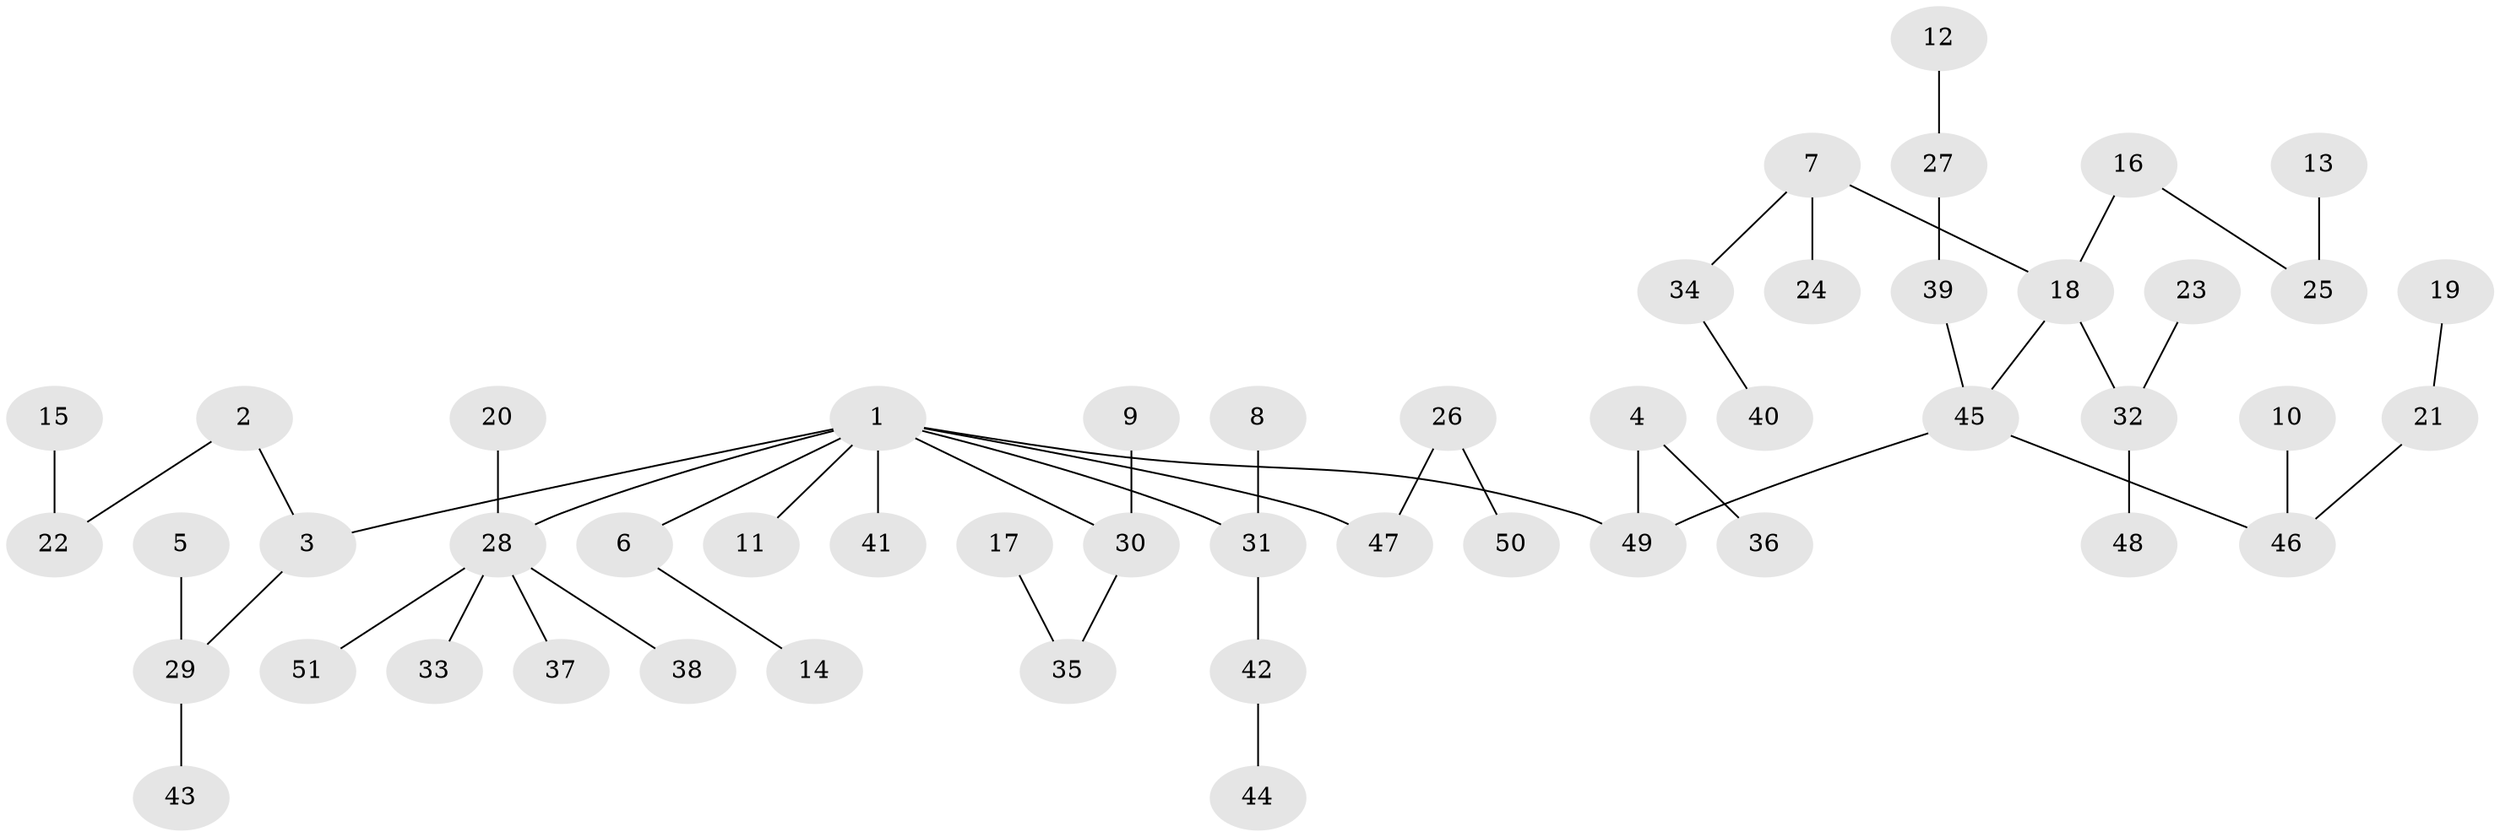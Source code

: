 // original degree distribution, {4: 0.06930693069306931, 5: 0.0594059405940594, 2: 0.2376237623762376, 3: 0.1485148514851485, 1: 0.48514851485148514}
// Generated by graph-tools (version 1.1) at 2025/26/03/09/25 03:26:33]
// undirected, 51 vertices, 50 edges
graph export_dot {
graph [start="1"]
  node [color=gray90,style=filled];
  1;
  2;
  3;
  4;
  5;
  6;
  7;
  8;
  9;
  10;
  11;
  12;
  13;
  14;
  15;
  16;
  17;
  18;
  19;
  20;
  21;
  22;
  23;
  24;
  25;
  26;
  27;
  28;
  29;
  30;
  31;
  32;
  33;
  34;
  35;
  36;
  37;
  38;
  39;
  40;
  41;
  42;
  43;
  44;
  45;
  46;
  47;
  48;
  49;
  50;
  51;
  1 -- 3 [weight=1.0];
  1 -- 6 [weight=1.0];
  1 -- 11 [weight=1.0];
  1 -- 28 [weight=1.0];
  1 -- 30 [weight=1.0];
  1 -- 31 [weight=1.0];
  1 -- 41 [weight=1.0];
  1 -- 47 [weight=1.0];
  1 -- 49 [weight=1.0];
  2 -- 3 [weight=1.0];
  2 -- 22 [weight=1.0];
  3 -- 29 [weight=1.0];
  4 -- 36 [weight=1.0];
  4 -- 49 [weight=1.0];
  5 -- 29 [weight=1.0];
  6 -- 14 [weight=1.0];
  7 -- 18 [weight=1.0];
  7 -- 24 [weight=1.0];
  7 -- 34 [weight=1.0];
  8 -- 31 [weight=1.0];
  9 -- 30 [weight=1.0];
  10 -- 46 [weight=1.0];
  12 -- 27 [weight=1.0];
  13 -- 25 [weight=1.0];
  15 -- 22 [weight=1.0];
  16 -- 18 [weight=1.0];
  16 -- 25 [weight=1.0];
  17 -- 35 [weight=1.0];
  18 -- 32 [weight=1.0];
  18 -- 45 [weight=1.0];
  19 -- 21 [weight=1.0];
  20 -- 28 [weight=1.0];
  21 -- 46 [weight=1.0];
  23 -- 32 [weight=1.0];
  26 -- 47 [weight=1.0];
  26 -- 50 [weight=1.0];
  27 -- 39 [weight=1.0];
  28 -- 33 [weight=1.0];
  28 -- 37 [weight=1.0];
  28 -- 38 [weight=1.0];
  28 -- 51 [weight=1.0];
  29 -- 43 [weight=1.0];
  30 -- 35 [weight=1.0];
  31 -- 42 [weight=1.0];
  32 -- 48 [weight=1.0];
  34 -- 40 [weight=1.0];
  39 -- 45 [weight=1.0];
  42 -- 44 [weight=1.0];
  45 -- 46 [weight=1.0];
  45 -- 49 [weight=1.0];
}
